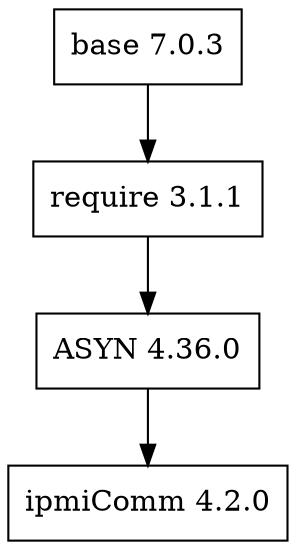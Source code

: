 digraph ipmiComm {
node [shape=record];
base [label="base 7.0.3"]
require [label="require 3.1.1"]
ASYN [label="ASYN 4.36.0"]
ipmiComm [label="ipmiComm 4.2.0"]
base -> require -> { ASYN } ->  {  ipmiComm  } 
} 

